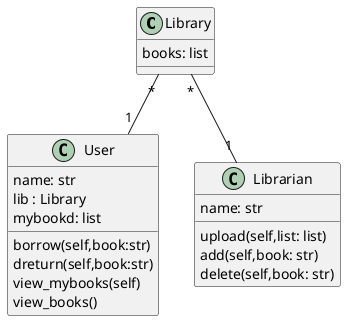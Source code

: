 @startuml

class Library {
books: list
}

class User {
name: str
lib : Library
mybookd: list
borrow(self,book:str)
dreturn(self,book:str)
view_mybooks(self)
view_books()
}

class Librarian {
name: str
upload(self,list: list)
add(self,book: str)
delete(self,book: str)
}

Library "*" -- "1" User
Library "*" -- "1" Librarian

@enduml